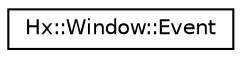 digraph "Graphical Class Hierarchy"
{
  edge [fontname="Helvetica",fontsize="10",labelfontname="Helvetica",labelfontsize="10"];
  node [fontname="Helvetica",fontsize="10",shape=record];
  rankdir="LR";
  Node1 [label="Hx::Window::Event",height=0.2,width=0.4,color="black", fillcolor="white", style="filled",URL="$structHx_1_1Window_1_1Event.html"];
}
